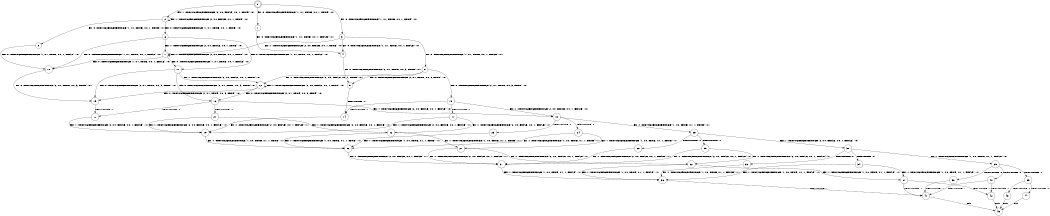 digraph BCG {
size = "7, 10.5";
center = TRUE;
node [shape = circle];
0 [peripheries = 2];
0 -> 1 [label = "EX !0 !ATOMIC_EXCH_BRANCH (1, +1, TRUE, +0, 1, TRUE) !:0:"];
0 -> 2 [label = "EX !1 !ATOMIC_EXCH_BRANCH (2, +0, FALSE, +0, 1, TRUE) !:0:"];
0 -> 3 [label = "EX !0 !ATOMIC_EXCH_BRANCH (1, +1, TRUE, +0, 1, TRUE) !:0:"];
1 -> 4 [label = "EX !0 !ATOMIC_EXCH_BRANCH (1, +1, TRUE, +0, 1, FALSE) !:0:"];
2 -> 5 [label = "EX !0 !ATOMIC_EXCH_BRANCH (1, +1, TRUE, +0, 1, TRUE) !:0:"];
2 -> 6 [label = "EX !0 !ATOMIC_EXCH_BRANCH (1, +1, TRUE, +0, 1, TRUE) !:0:"];
2 -> 2 [label = "EX !1 !ATOMIC_EXCH_BRANCH (2, +0, FALSE, +0, 1, TRUE) !:0:"];
3 -> 4 [label = "EX !0 !ATOMIC_EXCH_BRANCH (1, +1, TRUE, +0, 1, FALSE) !:0:"];
3 -> 7 [label = "EX !1 !ATOMIC_EXCH_BRANCH (2, +0, FALSE, +0, 1, TRUE) !:0:"];
3 -> 8 [label = "EX !0 !ATOMIC_EXCH_BRANCH (1, +1, TRUE, +0, 1, FALSE) !:0:"];
4 -> 9 [label = "EX !0 !ATOMIC_EXCH_BRANCH (2, +1, TRUE, +0, 3, TRUE) !:0:"];
5 -> 10 [label = "EX !0 !ATOMIC_EXCH_BRANCH (1, +1, TRUE, +0, 1, FALSE) !:0:"];
6 -> 10 [label = "EX !0 !ATOMIC_EXCH_BRANCH (1, +1, TRUE, +0, 1, FALSE) !:0:"];
6 -> 7 [label = "EX !1 !ATOMIC_EXCH_BRANCH (2, +0, FALSE, +0, 1, TRUE) !:0:"];
6 -> 11 [label = "EX !0 !ATOMIC_EXCH_BRANCH (1, +1, TRUE, +0, 1, FALSE) !:0:"];
7 -> 10 [label = "EX !0 !ATOMIC_EXCH_BRANCH (1, +1, TRUE, +0, 1, FALSE) !:0:"];
7 -> 7 [label = "EX !1 !ATOMIC_EXCH_BRANCH (2, +0, FALSE, +0, 1, TRUE) !:0:"];
7 -> 11 [label = "EX !0 !ATOMIC_EXCH_BRANCH (1, +1, TRUE, +0, 1, FALSE) !:0:"];
8 -> 9 [label = "EX !0 !ATOMIC_EXCH_BRANCH (2, +1, TRUE, +0, 3, TRUE) !:0:"];
8 -> 12 [label = "EX !1 !ATOMIC_EXCH_BRANCH (2, +0, FALSE, +0, 1, TRUE) !:0:"];
8 -> 13 [label = "EX !0 !ATOMIC_EXCH_BRANCH (2, +1, TRUE, +0, 3, TRUE) !:0:"];
9 -> 14 [label = "TERMINATE !0"];
10 -> 15 [label = "EX !0 !ATOMIC_EXCH_BRANCH (2, +1, TRUE, +0, 3, TRUE) !:0:"];
11 -> 15 [label = "EX !0 !ATOMIC_EXCH_BRANCH (2, +1, TRUE, +0, 3, TRUE) !:0:"];
11 -> 12 [label = "EX !1 !ATOMIC_EXCH_BRANCH (2, +0, FALSE, +0, 1, TRUE) !:0:"];
11 -> 16 [label = "EX !0 !ATOMIC_EXCH_BRANCH (2, +1, TRUE, +0, 3, TRUE) !:0:"];
12 -> 15 [label = "EX !0 !ATOMIC_EXCH_BRANCH (2, +1, TRUE, +0, 3, TRUE) !:0:"];
12 -> 12 [label = "EX !1 !ATOMIC_EXCH_BRANCH (2, +0, FALSE, +0, 1, TRUE) !:0:"];
12 -> 16 [label = "EX !0 !ATOMIC_EXCH_BRANCH (2, +1, TRUE, +0, 3, TRUE) !:0:"];
13 -> 14 [label = "TERMINATE !0"];
13 -> 17 [label = "TERMINATE !0"];
13 -> 18 [label = "EX !1 !ATOMIC_EXCH_BRANCH (2, +0, FALSE, +0, 1, FALSE) !:0:"];
14 -> 19 [label = "EX !1 !ATOMIC_EXCH_BRANCH (2, +0, FALSE, +0, 1, FALSE) !:1:"];
15 -> 20 [label = "TERMINATE !0"];
16 -> 20 [label = "TERMINATE !0"];
16 -> 21 [label = "TERMINATE !0"];
16 -> 18 [label = "EX !1 !ATOMIC_EXCH_BRANCH (2, +0, FALSE, +0, 1, FALSE) !:0:"];
17 -> 19 [label = "EX !1 !ATOMIC_EXCH_BRANCH (2, +0, FALSE, +0, 1, FALSE) !:1:"];
17 -> 22 [label = "EX !1 !ATOMIC_EXCH_BRANCH (2, +0, FALSE, +0, 1, FALSE) !:1:"];
18 -> 23 [label = "TERMINATE !0"];
18 -> 24 [label = "TERMINATE !0"];
18 -> 25 [label = "EX !1 !ATOMIC_EXCH_BRANCH (1, +0, TRUE, +1, 1, TRUE) !:0:"];
19 -> 26 [label = "EX !1 !ATOMIC_EXCH_BRANCH (1, +0, TRUE, +1, 1, TRUE) !:1:"];
20 -> 19 [label = "EX !1 !ATOMIC_EXCH_BRANCH (2, +0, FALSE, +0, 1, FALSE) !:1:"];
21 -> 19 [label = "EX !1 !ATOMIC_EXCH_BRANCH (2, +0, FALSE, +0, 1, FALSE) !:1:"];
21 -> 22 [label = "EX !1 !ATOMIC_EXCH_BRANCH (2, +0, FALSE, +0, 1, FALSE) !:1:"];
22 -> 26 [label = "EX !1 !ATOMIC_EXCH_BRANCH (1, +0, TRUE, +1, 1, TRUE) !:1:"];
22 -> 27 [label = "EX !1 !ATOMIC_EXCH_BRANCH (1, +0, TRUE, +1, 1, TRUE) !:1:"];
23 -> 26 [label = "EX !1 !ATOMIC_EXCH_BRANCH (1, +0, TRUE, +1, 1, TRUE) !:1:"];
24 -> 26 [label = "EX !1 !ATOMIC_EXCH_BRANCH (1, +0, TRUE, +1, 1, TRUE) !:1:"];
24 -> 27 [label = "EX !1 !ATOMIC_EXCH_BRANCH (1, +0, TRUE, +1, 1, TRUE) !:1:"];
25 -> 28 [label = "TERMINATE !0"];
25 -> 29 [label = "TERMINATE !0"];
25 -> 30 [label = "EX !1 !ATOMIC_EXCH_BRANCH (2, +0, FALSE, +0, 1, FALSE) !:0:"];
26 -> 31 [label = "EX !1 !ATOMIC_EXCH_BRANCH (2, +0, FALSE, +0, 1, FALSE) !:1:"];
27 -> 31 [label = "EX !1 !ATOMIC_EXCH_BRANCH (2, +0, FALSE, +0, 1, FALSE) !:1:"];
27 -> 32 [label = "EX !1 !ATOMIC_EXCH_BRANCH (2, +0, FALSE, +0, 1, FALSE) !:1:"];
28 -> 31 [label = "EX !1 !ATOMIC_EXCH_BRANCH (2, +0, FALSE, +0, 1, FALSE) !:1:"];
29 -> 31 [label = "EX !1 !ATOMIC_EXCH_BRANCH (2, +0, FALSE, +0, 1, FALSE) !:1:"];
29 -> 32 [label = "EX !1 !ATOMIC_EXCH_BRANCH (2, +0, FALSE, +0, 1, FALSE) !:1:"];
30 -> 33 [label = "TERMINATE !0"];
30 -> 34 [label = "TERMINATE !0"];
30 -> 35 [label = "EX !1 !ATOMIC_EXCH_BRANCH (1, +0, TRUE, +1, 1, FALSE) !:0:"];
31 -> 36 [label = "EX !1 !ATOMIC_EXCH_BRANCH (1, +0, TRUE, +1, 1, FALSE) !:1:"];
32 -> 36 [label = "EX !1 !ATOMIC_EXCH_BRANCH (1, +0, TRUE, +1, 1, FALSE) !:1:"];
32 -> 37 [label = "EX !1 !ATOMIC_EXCH_BRANCH (1, +0, TRUE, +1, 1, FALSE) !:1:"];
33 -> 36 [label = "EX !1 !ATOMIC_EXCH_BRANCH (1, +0, TRUE, +1, 1, FALSE) !:1:"];
34 -> 36 [label = "EX !1 !ATOMIC_EXCH_BRANCH (1, +0, TRUE, +1, 1, FALSE) !:1:"];
34 -> 37 [label = "EX !1 !ATOMIC_EXCH_BRANCH (1, +0, TRUE, +1, 1, FALSE) !:1:"];
35 -> 38 [label = "TERMINATE !0"];
35 -> 39 [label = "TERMINATE !1"];
35 -> 40 [label = "TERMINATE !0"];
36 -> 41 [label = "TERMINATE !1"];
37 -> 41 [label = "TERMINATE !1"];
37 -> 42 [label = "TERMINATE !1"];
38 -> 41 [label = "TERMINATE !1"];
39 -> 43 [label = "TERMINATE !0"];
39 -> 44 [label = "TERMINATE !0"];
40 -> 41 [label = "TERMINATE !1"];
40 -> 42 [label = "TERMINATE !1"];
41 -> 45 [label = "exit"];
42 -> 45 [label = "exit"];
43 -> 45 [label = "exit"];
44 -> 45 [label = "exit"];
}
